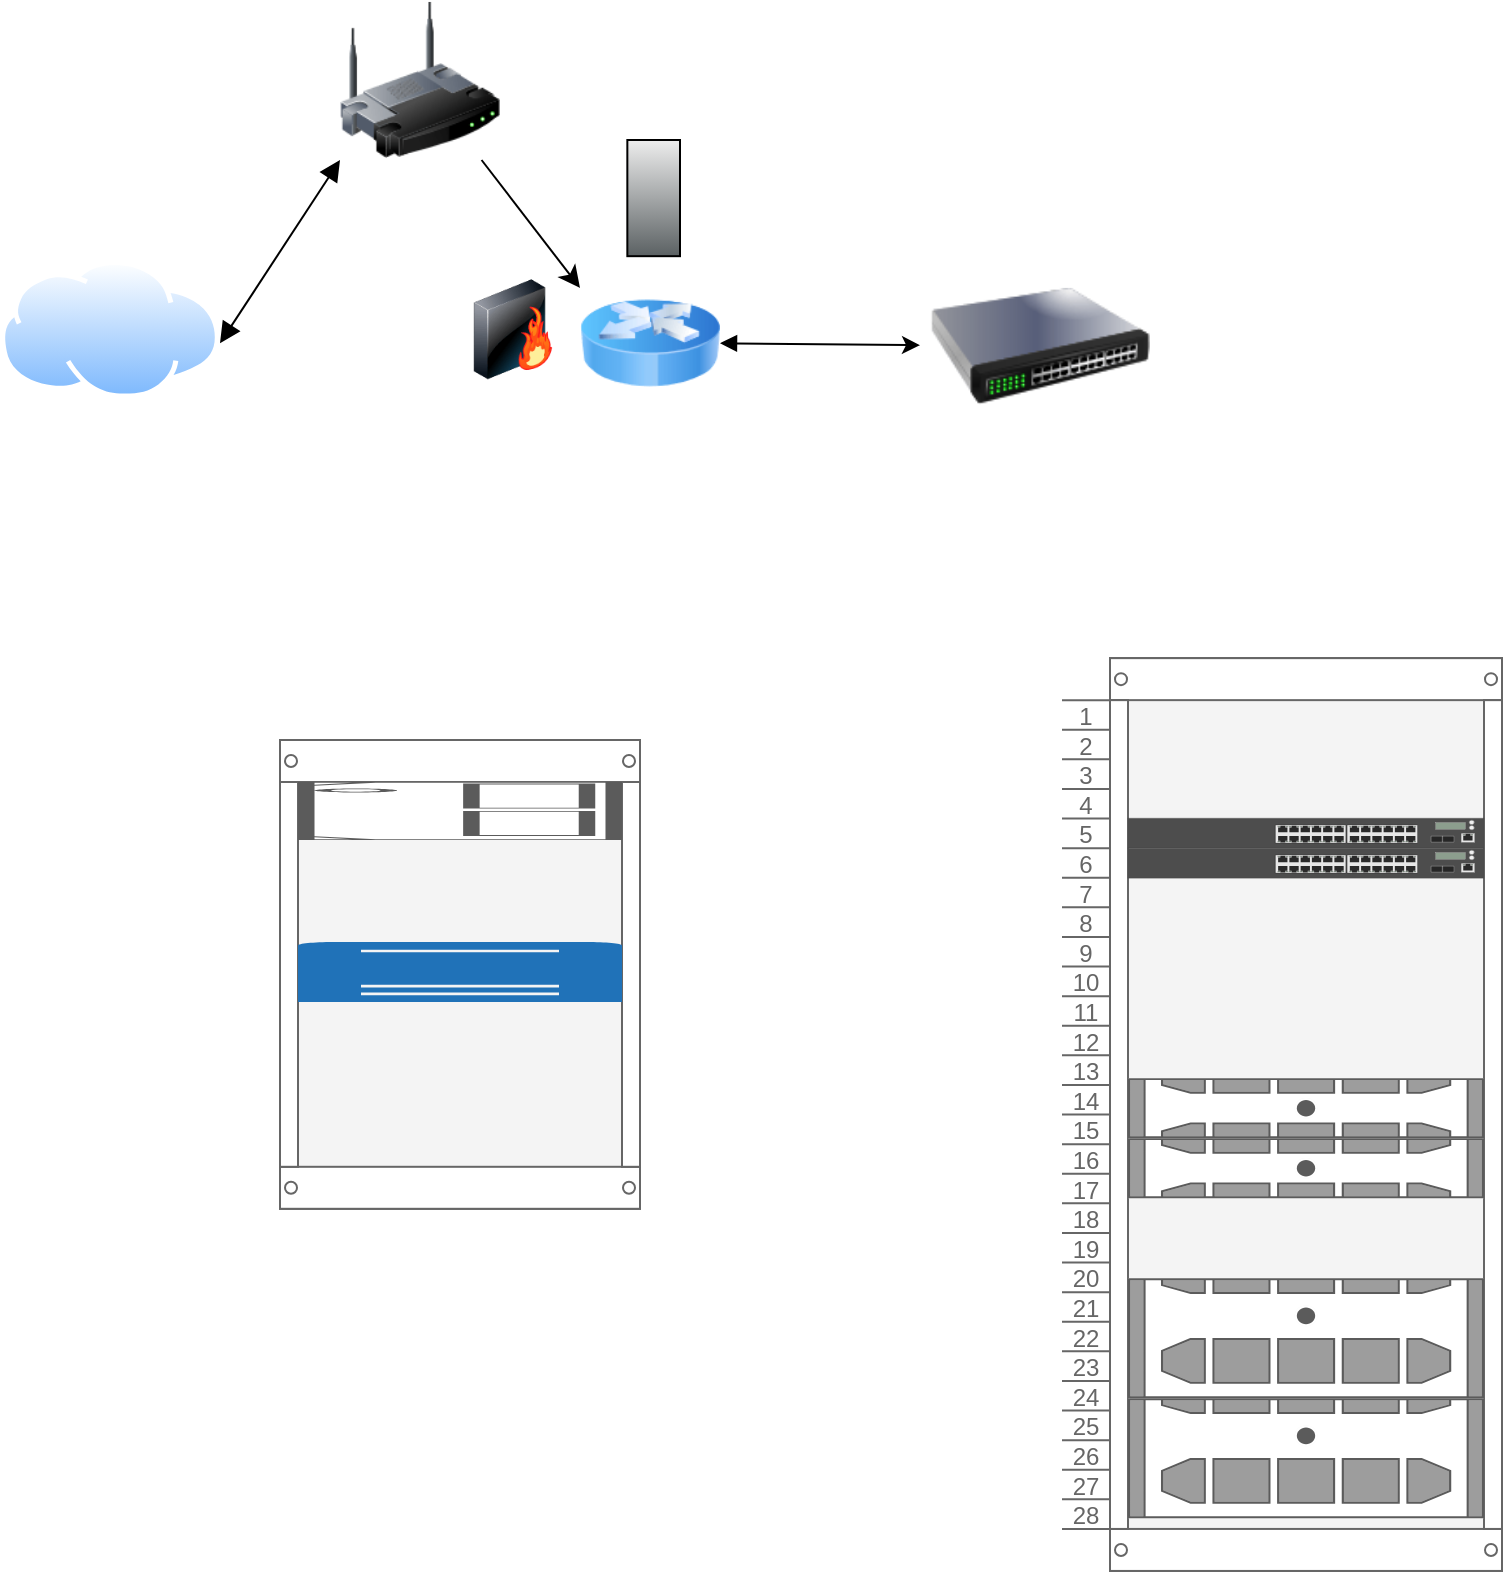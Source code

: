<mxfile version="28.0.7">
  <diagram name="Página-1" id="AzQ837hKO69bOEvzX8lG">
    <mxGraphModel dx="1099" dy="949" grid="1" gridSize="10" guides="1" tooltips="1" connect="1" arrows="1" fold="1" page="1" pageScale="1" pageWidth="827" pageHeight="1169" math="0" shadow="0">
      <root>
        <mxCell id="0" />
        <mxCell id="1" parent="0" />
        <mxCell id="GdxvCq1TfTNg5mQ6eXH_-1" value="" style="strokeColor=#666666;html=1;verticalLabelPosition=bottom;labelBackgroundColor=#ffffff;verticalAlign=top;outlineConnect=0;shadow=0;dashed=0;shape=mxgraph.rackGeneral.rackCabinet3;fillColor2=#f4f4f4;container=1;collapsible=0;childLayout=rack;allowGaps=1;marginLeft=9;marginRight=9;marginTop=21;marginBottom=22;textColor=#666666;numDisp=off;" vertex="1" parent="1">
          <mxGeometry x="560" y="610" width="180" height="230" as="geometry" />
        </mxCell>
        <mxCell id="GdxvCq1TfTNg5mQ6eXH_-7" value="" style="sketch=0;pointerEvents=1;shadow=0;dashed=0;html=1;strokeColor=none;labelPosition=center;verticalLabelPosition=bottom;verticalAlign=top;outlineConnect=0;align=center;shape=mxgraph.office.servers.physical_host;fillColor=#2072B8;" vertex="1" parent="GdxvCq1TfTNg5mQ6eXH_-1">
          <mxGeometry x="9" y="101" width="162" height="30" as="geometry" />
        </mxCell>
        <mxCell id="GdxvCq1TfTNg5mQ6eXH_-6" value="" style="strokeColor=#666666;html=1;labelPosition=right;align=left;spacingLeft=15;shadow=0;dashed=0;outlineConnect=0;shape=mxgraph.rack.dell.poweredge_m520;" vertex="1" parent="GdxvCq1TfTNg5mQ6eXH_-1">
          <mxGeometry x="9" y="21" width="162" height="29" as="geometry" />
        </mxCell>
        <mxCell id="GdxvCq1TfTNg5mQ6eXH_-2" value="" style="strokeColor=#666666;html=1;verticalLabelPosition=bottom;labelBackgroundColor=#ffffff;verticalAlign=top;outlineConnect=0;shadow=0;dashed=0;shape=mxgraph.rackGeneral.rackCabinet3;fillColor2=#f4f4f4;container=1;collapsible=0;childLayout=rack;allowGaps=1;marginLeft=33;marginRight=9;marginTop=21;marginBottom=22;textColor=#666666;numDisp=ascend;" vertex="1" parent="1">
          <mxGeometry x="951" y="569.07" width="220" height="460" as="geometry" />
        </mxCell>
        <mxCell id="GdxvCq1TfTNg5mQ6eXH_-8" value="" style="html=1;verticalLabelPosition=bottom;verticalAlign=top;outlineConnect=0;shadow=0;dashed=0;shape=mxgraph.rack.hpe_aruba.gateways_controllers.aruba_7024_mobility_controller_front;" vertex="1" parent="GdxvCq1TfTNg5mQ6eXH_-2">
          <mxGeometry x="33" y="80" width="178" height="15" as="geometry" />
        </mxCell>
        <mxCell id="GdxvCq1TfTNg5mQ6eXH_-3" value="" style="strokeColor=#666666;html=1;labelPosition=right;align=left;spacingLeft=15;shadow=0;dashed=0;outlineConnect=0;shape=mxgraph.rack.dell.dell_poweredge_2u;" vertex="1" parent="GdxvCq1TfTNg5mQ6eXH_-2">
          <mxGeometry x="33" y="210" width="178" height="30" as="geometry" />
        </mxCell>
        <mxCell id="GdxvCq1TfTNg5mQ6eXH_-5" value="" style="strokeColor=#666666;html=1;labelPosition=right;align=left;spacingLeft=15;shadow=0;dashed=0;outlineConnect=0;shape=mxgraph.rack.dell.dell_poweredge_2u;" vertex="1" parent="GdxvCq1TfTNg5mQ6eXH_-2">
          <mxGeometry x="33" y="240" width="178" height="30" as="geometry" />
        </mxCell>
        <mxCell id="GdxvCq1TfTNg5mQ6eXH_-4" value="" style="strokeColor=#666666;html=1;labelPosition=right;align=left;spacingLeft=15;shadow=0;dashed=0;outlineConnect=0;shape=mxgraph.rack.dell.dell_poweredge_4u;" vertex="1" parent="GdxvCq1TfTNg5mQ6eXH_-2">
          <mxGeometry x="33" y="310" width="178" height="60" as="geometry" />
        </mxCell>
        <mxCell id="GdxvCq1TfTNg5mQ6eXH_-9" value="" style="html=1;verticalLabelPosition=bottom;verticalAlign=top;outlineConnect=0;shadow=0;dashed=0;shape=mxgraph.rack.hpe_aruba.gateways_controllers.aruba_7024_mobility_controller_front;" vertex="1" parent="GdxvCq1TfTNg5mQ6eXH_-2">
          <mxGeometry x="33" y="95" width="178" height="15" as="geometry" />
        </mxCell>
        <mxCell id="GdxvCq1TfTNg5mQ6eXH_-10" value="" style="strokeColor=#666666;html=1;labelPosition=right;align=left;spacingLeft=15;shadow=0;dashed=0;outlineConnect=0;shape=mxgraph.rack.dell.dell_poweredge_4u;" vertex="1" parent="GdxvCq1TfTNg5mQ6eXH_-2">
          <mxGeometry x="33" y="370" width="178" height="60" as="geometry" />
        </mxCell>
        <mxCell id="GdxvCq1TfTNg5mQ6eXH_-11" value="" style="image;aspect=fixed;perimeter=ellipsePerimeter;html=1;align=center;shadow=0;dashed=0;spacingTop=3;image=img/lib/active_directory/internet_cloud.svg;" vertex="1" parent="1">
          <mxGeometry x="420" y="370" width="110" height="69.3" as="geometry" />
        </mxCell>
        <mxCell id="GdxvCq1TfTNg5mQ6eXH_-14" style="rounded=0;orthogonalLoop=1;jettySize=auto;html=1;fontSize=12;startSize=8;endSize=8;entryX=1;entryY=0.601;entryDx=0;entryDy=0;entryPerimeter=0;endArrow=block;endFill=1;startArrow=block;startFill=1;exitX=0;exitY=1;exitDx=0;exitDy=0;" edge="1" parent="1" source="GdxvCq1TfTNg5mQ6eXH_-15" target="GdxvCq1TfTNg5mQ6eXH_-11">
          <mxGeometry relative="1" as="geometry">
            <mxPoint x="540" y="400" as="targetPoint" />
          </mxGeometry>
        </mxCell>
        <mxCell id="GdxvCq1TfTNg5mQ6eXH_-13" value="" style="image;html=1;image=img/lib/clip_art/networking/Router_Icon_128x128.png" vertex="1" parent="1">
          <mxGeometry x="710" y="383.95" width="70" height="55.35" as="geometry" />
        </mxCell>
        <mxCell id="GdxvCq1TfTNg5mQ6eXH_-16" style="edgeStyle=none;curved=1;rounded=0;orthogonalLoop=1;jettySize=auto;html=1;entryX=0;entryY=0;entryDx=0;entryDy=0;fontSize=12;startSize=8;endSize=8;" edge="1" parent="1" source="GdxvCq1TfTNg5mQ6eXH_-15" target="GdxvCq1TfTNg5mQ6eXH_-13">
          <mxGeometry relative="1" as="geometry" />
        </mxCell>
        <mxCell id="GdxvCq1TfTNg5mQ6eXH_-15" value="" style="image;html=1;image=img/lib/clip_art/networking/Wireless_Router_128x128.png" vertex="1" parent="1">
          <mxGeometry x="590" y="240" width="80" height="80" as="geometry" />
        </mxCell>
        <mxCell id="GdxvCq1TfTNg5mQ6eXH_-17" value="" style="shape=mxgraph.networks2.icon;aspect=fixed;fillColor=#EDEDED;strokeColor=#000000;gradientColor=#5B6163;network2IconShadow=1;network2bgFillColor=none;network2Icon=mxgraph.networks2.desktop_pc;network2IconXOffset=-0.003;network2IconYOffset=0.0;network2IconW=0.453;network2IconH=1.0;" vertex="1" parent="1">
          <mxGeometry x="733.67" y="310" width="26.33" height="58.09" as="geometry" />
        </mxCell>
        <mxCell id="GdxvCq1TfTNg5mQ6eXH_-19" value="" style="image;html=1;image=img/lib/clip_art/networking/Firewall-page1_128x128.png" vertex="1" parent="1">
          <mxGeometry x="650" y="379.65" width="53.16" height="50" as="geometry" />
        </mxCell>
        <mxCell id="GdxvCq1TfTNg5mQ6eXH_-21" style="rounded=0;orthogonalLoop=1;jettySize=auto;html=1;entryX=1;entryY=0.5;entryDx=0;entryDy=0;fontSize=12;endArrow=block;endFill=1;startArrow=classic;startFill=1;" edge="1" parent="1" source="GdxvCq1TfTNg5mQ6eXH_-20" target="GdxvCq1TfTNg5mQ6eXH_-13">
          <mxGeometry relative="1" as="geometry" />
        </mxCell>
        <mxCell id="GdxvCq1TfTNg5mQ6eXH_-20" value="" style="image;html=1;image=img/lib/clip_art/networking/Switch_128x128.png" vertex="1" parent="1">
          <mxGeometry x="880" y="383.95" width="120" height="58.37" as="geometry" />
        </mxCell>
      </root>
    </mxGraphModel>
  </diagram>
</mxfile>
